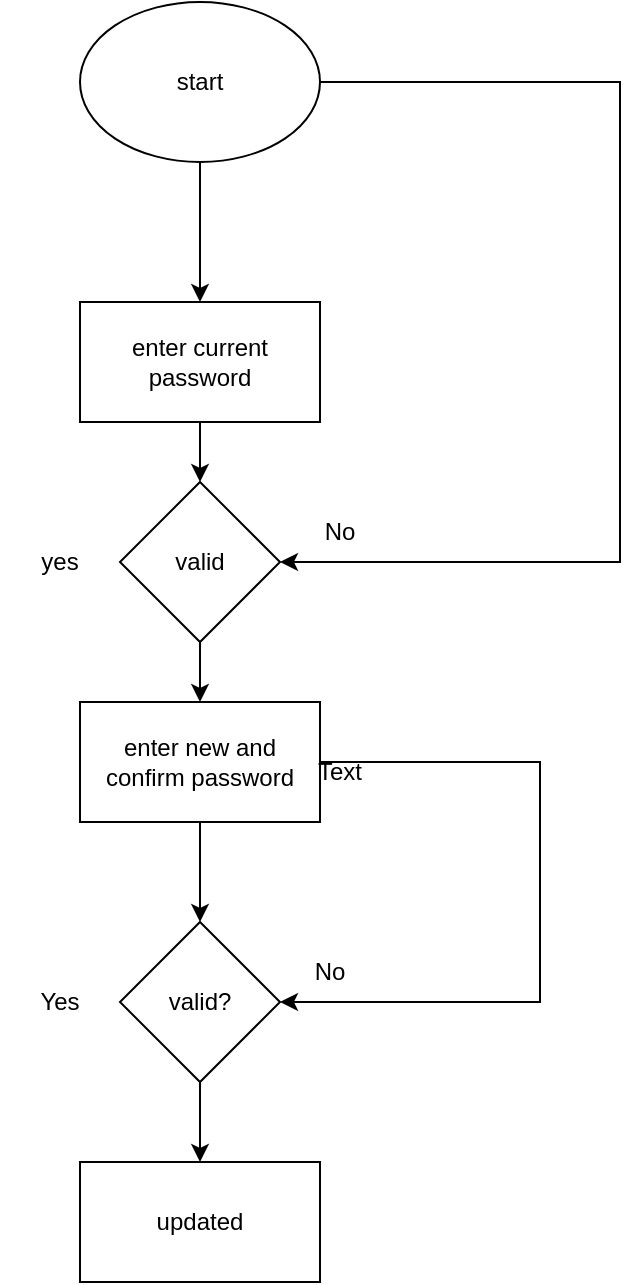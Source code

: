 <mxfile version="24.8.2">
  <diagram name="Page-1" id="fAt-1F2SIkkt4V6hU276">
    <mxGraphModel dx="786" dy="457" grid="1" gridSize="10" guides="1" tooltips="1" connect="1" arrows="1" fold="1" page="1" pageScale="1" pageWidth="850" pageHeight="1100" math="0" shadow="0">
      <root>
        <mxCell id="0" />
        <mxCell id="1" parent="0" />
        <mxCell id="R1dYsNhMfFEGVlM8djGf-8" style="edgeStyle=orthogonalEdgeStyle;rounded=0;orthogonalLoop=1;jettySize=auto;html=1;exitX=0.5;exitY=1;exitDx=0;exitDy=0;" edge="1" parent="1" source="R1dYsNhMfFEGVlM8djGf-1" target="R1dYsNhMfFEGVlM8djGf-3">
          <mxGeometry relative="1" as="geometry" />
        </mxCell>
        <mxCell id="R1dYsNhMfFEGVlM8djGf-14" style="edgeStyle=orthogonalEdgeStyle;rounded=0;orthogonalLoop=1;jettySize=auto;html=1;exitX=1;exitY=0.5;exitDx=0;exitDy=0;entryX=1;entryY=0.5;entryDx=0;entryDy=0;" edge="1" parent="1" source="R1dYsNhMfFEGVlM8djGf-1" target="R1dYsNhMfFEGVlM8djGf-5">
          <mxGeometry relative="1" as="geometry">
            <Array as="points">
              <mxPoint x="540" y="60" />
              <mxPoint x="540" y="300" />
            </Array>
          </mxGeometry>
        </mxCell>
        <mxCell id="R1dYsNhMfFEGVlM8djGf-1" value="start" style="ellipse;whiteSpace=wrap;html=1;" vertex="1" parent="1">
          <mxGeometry x="270" y="20" width="120" height="80" as="geometry" />
        </mxCell>
        <mxCell id="R1dYsNhMfFEGVlM8djGf-9" style="edgeStyle=orthogonalEdgeStyle;rounded=0;orthogonalLoop=1;jettySize=auto;html=1;exitX=0.5;exitY=1;exitDx=0;exitDy=0;entryX=0.5;entryY=0;entryDx=0;entryDy=0;" edge="1" parent="1" source="R1dYsNhMfFEGVlM8djGf-3" target="R1dYsNhMfFEGVlM8djGf-5">
          <mxGeometry relative="1" as="geometry" />
        </mxCell>
        <mxCell id="R1dYsNhMfFEGVlM8djGf-3" value="enter current password" style="rounded=0;whiteSpace=wrap;html=1;" vertex="1" parent="1">
          <mxGeometry x="270" y="170" width="120" height="60" as="geometry" />
        </mxCell>
        <mxCell id="R1dYsNhMfFEGVlM8djGf-12" style="edgeStyle=orthogonalEdgeStyle;rounded=0;orthogonalLoop=1;jettySize=auto;html=1;exitX=0.5;exitY=1;exitDx=0;exitDy=0;entryX=0.5;entryY=0;entryDx=0;entryDy=0;" edge="1" parent="1" source="R1dYsNhMfFEGVlM8djGf-4" target="R1dYsNhMfFEGVlM8djGf-6">
          <mxGeometry relative="1" as="geometry" />
        </mxCell>
        <mxCell id="R1dYsNhMfFEGVlM8djGf-15" style="edgeStyle=orthogonalEdgeStyle;rounded=0;orthogonalLoop=1;jettySize=auto;html=1;exitX=1;exitY=0.5;exitDx=0;exitDy=0;entryX=1;entryY=0.5;entryDx=0;entryDy=0;" edge="1" parent="1" source="R1dYsNhMfFEGVlM8djGf-4" target="R1dYsNhMfFEGVlM8djGf-6">
          <mxGeometry relative="1" as="geometry">
            <Array as="points">
              <mxPoint x="500" y="400" />
              <mxPoint x="500" y="520" />
            </Array>
          </mxGeometry>
        </mxCell>
        <mxCell id="R1dYsNhMfFEGVlM8djGf-4" value="enter new and confirm password" style="rounded=0;whiteSpace=wrap;html=1;" vertex="1" parent="1">
          <mxGeometry x="270" y="370" width="120" height="60" as="geometry" />
        </mxCell>
        <mxCell id="R1dYsNhMfFEGVlM8djGf-11" style="edgeStyle=orthogonalEdgeStyle;rounded=0;orthogonalLoop=1;jettySize=auto;html=1;exitX=0.5;exitY=1;exitDx=0;exitDy=0;" edge="1" parent="1" source="R1dYsNhMfFEGVlM8djGf-5" target="R1dYsNhMfFEGVlM8djGf-4">
          <mxGeometry relative="1" as="geometry" />
        </mxCell>
        <mxCell id="R1dYsNhMfFEGVlM8djGf-5" value="valid" style="rhombus;whiteSpace=wrap;html=1;" vertex="1" parent="1">
          <mxGeometry x="290" y="260" width="80" height="80" as="geometry" />
        </mxCell>
        <mxCell id="R1dYsNhMfFEGVlM8djGf-13" style="edgeStyle=orthogonalEdgeStyle;rounded=0;orthogonalLoop=1;jettySize=auto;html=1;exitX=0.5;exitY=1;exitDx=0;exitDy=0;" edge="1" parent="1" source="R1dYsNhMfFEGVlM8djGf-6" target="R1dYsNhMfFEGVlM8djGf-7">
          <mxGeometry relative="1" as="geometry" />
        </mxCell>
        <mxCell id="R1dYsNhMfFEGVlM8djGf-6" value="valid?" style="rhombus;whiteSpace=wrap;html=1;" vertex="1" parent="1">
          <mxGeometry x="290" y="480" width="80" height="80" as="geometry" />
        </mxCell>
        <mxCell id="R1dYsNhMfFEGVlM8djGf-7" value="updated" style="rounded=0;whiteSpace=wrap;html=1;" vertex="1" parent="1">
          <mxGeometry x="270" y="600" width="120" height="60" as="geometry" />
        </mxCell>
        <mxCell id="R1dYsNhMfFEGVlM8djGf-16" value="No" style="text;html=1;align=center;verticalAlign=middle;whiteSpace=wrap;rounded=0;" vertex="1" parent="1">
          <mxGeometry x="370" y="270" width="60" height="30" as="geometry" />
        </mxCell>
        <mxCell id="R1dYsNhMfFEGVlM8djGf-17" value="No" style="text;html=1;align=center;verticalAlign=middle;whiteSpace=wrap;rounded=0;" vertex="1" parent="1">
          <mxGeometry x="365" y="490" width="60" height="30" as="geometry" />
        </mxCell>
        <mxCell id="R1dYsNhMfFEGVlM8djGf-18" value="Yes" style="text;html=1;align=center;verticalAlign=middle;whiteSpace=wrap;rounded=0;" vertex="1" parent="1">
          <mxGeometry x="230" y="505" width="60" height="30" as="geometry" />
        </mxCell>
        <mxCell id="R1dYsNhMfFEGVlM8djGf-19" value="Text" style="text;html=1;align=center;verticalAlign=middle;whiteSpace=wrap;rounded=0;" vertex="1" parent="1">
          <mxGeometry x="370" y="390" width="60" height="30" as="geometry" />
        </mxCell>
        <mxCell id="R1dYsNhMfFEGVlM8djGf-20" value="yes" style="text;html=1;align=center;verticalAlign=middle;whiteSpace=wrap;rounded=0;" vertex="1" parent="1">
          <mxGeometry x="230" y="285" width="60" height="30" as="geometry" />
        </mxCell>
      </root>
    </mxGraphModel>
  </diagram>
</mxfile>
